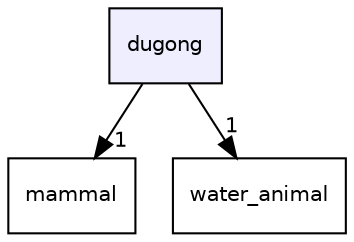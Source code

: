 digraph "dugong" {
  compound=true
  node [ fontsize="10", fontname="Helvetica"];
  edge [ labelfontsize="10", labelfontname="Helvetica"];
  dir_da91643736464f97b349e3800480f4e3 [shape=box, label="dugong", style="filled", fillcolor="#eeeeff", pencolor="black", URL="dir_da91643736464f97b349e3800480f4e3.html"];
  dir_7d9fa14e413bd664dca6d5c8691fddd9 [shape=box label="mammal" URL="dir_7d9fa14e413bd664dca6d5c8691fddd9.html"];
  dir_43077ec27605880ea06137d5578c96fe [shape=box label="water_animal" URL="dir_43077ec27605880ea06137d5578c96fe.html"];
  dir_da91643736464f97b349e3800480f4e3->dir_7d9fa14e413bd664dca6d5c8691fddd9 [headlabel="1", labeldistance=1.5 headhref="dir_000011_000028.html"];
  dir_da91643736464f97b349e3800480f4e3->dir_43077ec27605880ea06137d5578c96fe [headlabel="1", labeldistance=1.5 headhref="dir_000011_000041.html"];
}
